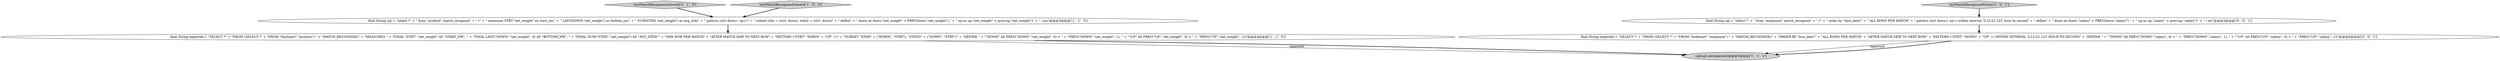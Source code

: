 digraph {
1 [style = filled, label = "sql(sql).ok(expected)@@@5@@@['1', '1', '1']", fillcolor = lightgray, shape = ellipse image = "AAA0AAABBB1BBB"];
3 [style = filled, label = "final String sql = \"select *\" + \" from \"product\" match_recognize\" + \" (\" + \" measures STRT.\"net_weight\" as start_nw,\" + \" LAST(DOWN.\"net_weight\") as bottom_nw,\" + \" SUM(STDN.\"net_weight\") as avg_stdn\" + \" pattern (strt down+ up+)\" + \" subset stdn = (strt, down), stdn2 = (strt, down)\" + \" define\" + \" down as down.\"net_weight\" < PREV(down.\"net_weight\"),\" + \" up as up.\"net_weight\" > prev(up.\"net_weight\")\" + \" ) mr\"@@@3@@@['1', '1', '0']", fillcolor = white, shape = ellipse image = "AAA0AAABBB1BBB"];
2 [style = filled, label = "final String expected = \"SELECT *\" + \"FROM (SELECT *\" + \"FROM \"foodmart\".\"product\") \" + \"MATCH_RECOGNIZE(\" + \"MEASURES \" + \"FINAL \"STRT\".\"net_weight\" AS \"START_NW\", \" + \"FINAL LAST(\"DOWN\".\"net_weight\", 0) AS \"BOTTOM_NW\", \" + \"FINAL SUM(\"STDN\".\"net_weight\") AS \"AVG_STDN\"\" + \"ONE ROW PER MATCH\" + \"AFTER MATCH SKIP TO NEXT ROW\" + \"PATTERN (\"STRT\" \"DOWN\" + \"UP\" +)\" + \"SUBSET \"STDN\" = (\"DOWN\", \"STRT\"), \"STDN2\" = (\"DOWN\", \"STRT\")\" + \"DEFINE \" + \"\"DOWN\" AS PREV(\"DOWN\".\"net_weight\", 0) < \" + \"PREV(\"DOWN\".\"net_weight\", 1), \" + \"\"UP\" AS PREV(\"UP\".\"net_weight\", 0) > \" + \"PREV(\"UP\".\"net_weight\", 1))\"@@@4@@@['1', '1', '0']", fillcolor = white, shape = ellipse image = "AAA0AAABBB1BBB"];
4 [style = filled, label = "testMatchRecognizeSubset4['0', '1', '0']", fillcolor = lightgray, shape = diamond image = "AAA0AAABBB2BBB"];
5 [style = filled, label = "final String sql = \"select *\" + \" from \"employee\" match_recognize\" + \" (\" + \" order by \"hire_date\"\" + \" ALL ROWS PER MATCH\" + \" pattern (strt down+ up+) within interval '3:12:22.123' hour to second\" + \" define\" + \" down as down.\"salary\" < PREV(down.\"salary\"),\" + \" up as up.\"salary\" > prev(up.\"salary\")\" + \" ) mr\"@@@3@@@['0', '0', '1']", fillcolor = white, shape = ellipse image = "AAA0AAABBB3BBB"];
0 [style = filled, label = "testMatchRecognizeSubset4['1', '0', '0']", fillcolor = lightgray, shape = diamond image = "AAA0AAABBB1BBB"];
6 [style = filled, label = "testMatchRecognizeWithin['0', '0', '1']", fillcolor = lightgray, shape = diamond image = "AAA0AAABBB3BBB"];
7 [style = filled, label = "final String expected = \"SELECT *\" + \"FROM (SELECT *\" + \"FROM \"foodmart\".\"employee\") \" + \"MATCH_RECOGNIZE(\" + \"ORDER BY \"hire_date\"\" + \"ALL ROWS PER MATCH\" + \"AFTER MATCH SKIP TO NEXT ROW\" + \"PATTERN (\"STRT\" \"DOWN\" + \"UP\" +) WITHIN INTERVAL '3:12:22.123' HOUR TO SECOND\" + \"DEFINE \" + \"\"DOWN\" AS PREV(\"DOWN\".\"salary\", 0) < \" + \"PREV(\"DOWN\".\"salary\", 1), \" + \"\"UP\" AS PREV(\"UP\".\"salary\", 0) > \" + \"PREV(\"UP\".\"salary\", 1))\"@@@4@@@['0', '0', '1']", fillcolor = white, shape = ellipse image = "AAA0AAABBB3BBB"];
0->3 [style = bold, label=""];
7->1 [style = solid, label="expected"];
5->7 [style = bold, label=""];
4->3 [style = bold, label=""];
6->5 [style = bold, label=""];
7->1 [style = bold, label=""];
3->2 [style = bold, label=""];
2->1 [style = solid, label="expected"];
2->1 [style = bold, label=""];
}
